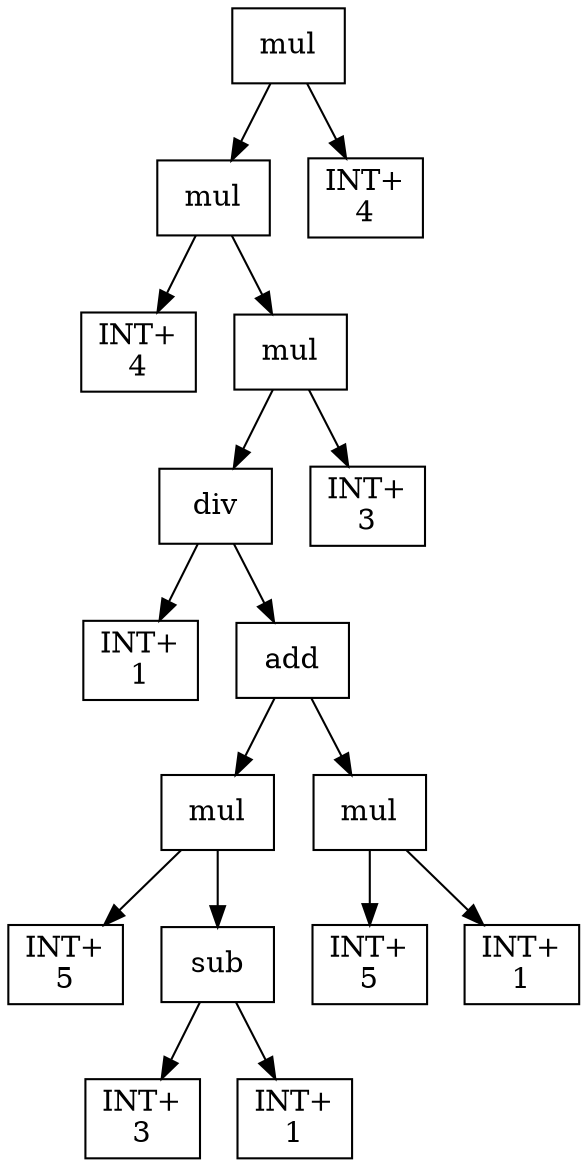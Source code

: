 digraph expr {
  node [shape=box];
  n1 [label="mul"];
  n2 [label="mul"];
  n3 [label="INT+\n4"];
  n4 [label="mul"];
  n5 [label="div"];
  n6 [label="INT+\n1"];
  n7 [label="add"];
  n8 [label="mul"];
  n9 [label="INT+\n5"];
  n10 [label="sub"];
  n11 [label="INT+\n3"];
  n12 [label="INT+\n1"];
  n10 -> n11;
  n10 -> n12;
  n8 -> n9;
  n8 -> n10;
  n13 [label="mul"];
  n14 [label="INT+\n5"];
  n15 [label="INT+\n1"];
  n13 -> n14;
  n13 -> n15;
  n7 -> n8;
  n7 -> n13;
  n5 -> n6;
  n5 -> n7;
  n16 [label="INT+\n3"];
  n4 -> n5;
  n4 -> n16;
  n2 -> n3;
  n2 -> n4;
  n17 [label="INT+\n4"];
  n1 -> n2;
  n1 -> n17;
}